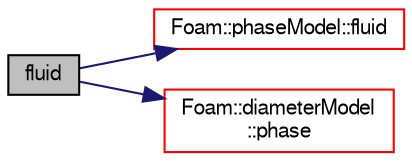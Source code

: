 digraph "fluid"
{
  bgcolor="transparent";
  edge [fontname="FreeSans",fontsize="10",labelfontname="FreeSans",labelfontsize="10"];
  node [fontname="FreeSans",fontsize="10",shape=record];
  rankdir="LR";
  Node28 [label="fluid",height=0.2,width=0.4,color="black", fillcolor="grey75", style="filled", fontcolor="black"];
  Node28 -> Node29 [color="midnightblue",fontsize="10",style="solid",fontname="FreeSans"];
  Node29 [label="Foam::phaseModel::fluid",height=0.2,width=0.4,color="red",URL="$a31934.html#aeb0eb2643aabbc04d5d57d79371f62f5",tooltip="Return the twoPhaseSystem to which this phase belongs. "];
  Node28 -> Node34 [color="midnightblue",fontsize="10",style="solid",fontname="FreeSans"];
  Node34 [label="Foam::diameterModel\l::phase",height=0.2,width=0.4,color="red",URL="$a32054.html#a6ec9319aeb474a0ee9cbfc23f0ffdddc",tooltip="Return the phase. "];
}
